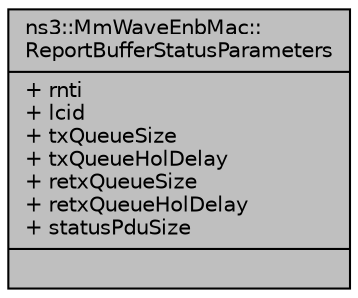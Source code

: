 digraph "ns3::MmWaveEnbMac::ReportBufferStatusParameters"
{
  edge [fontname="Helvetica",fontsize="10",labelfontname="Helvetica",labelfontsize="10"];
  node [fontname="Helvetica",fontsize="10",shape=record];
  Node1 [label="{ns3::MmWaveEnbMac::\lReportBufferStatusParameters\n|+ rnti\l+ lcid\l+ txQueueSize\l+ txQueueHolDelay\l+ retxQueueSize\l+ retxQueueHolDelay\l+ statusPduSize\l|}",height=0.2,width=0.4,color="black", fillcolor="grey75", style="filled", fontcolor="black"];
}
